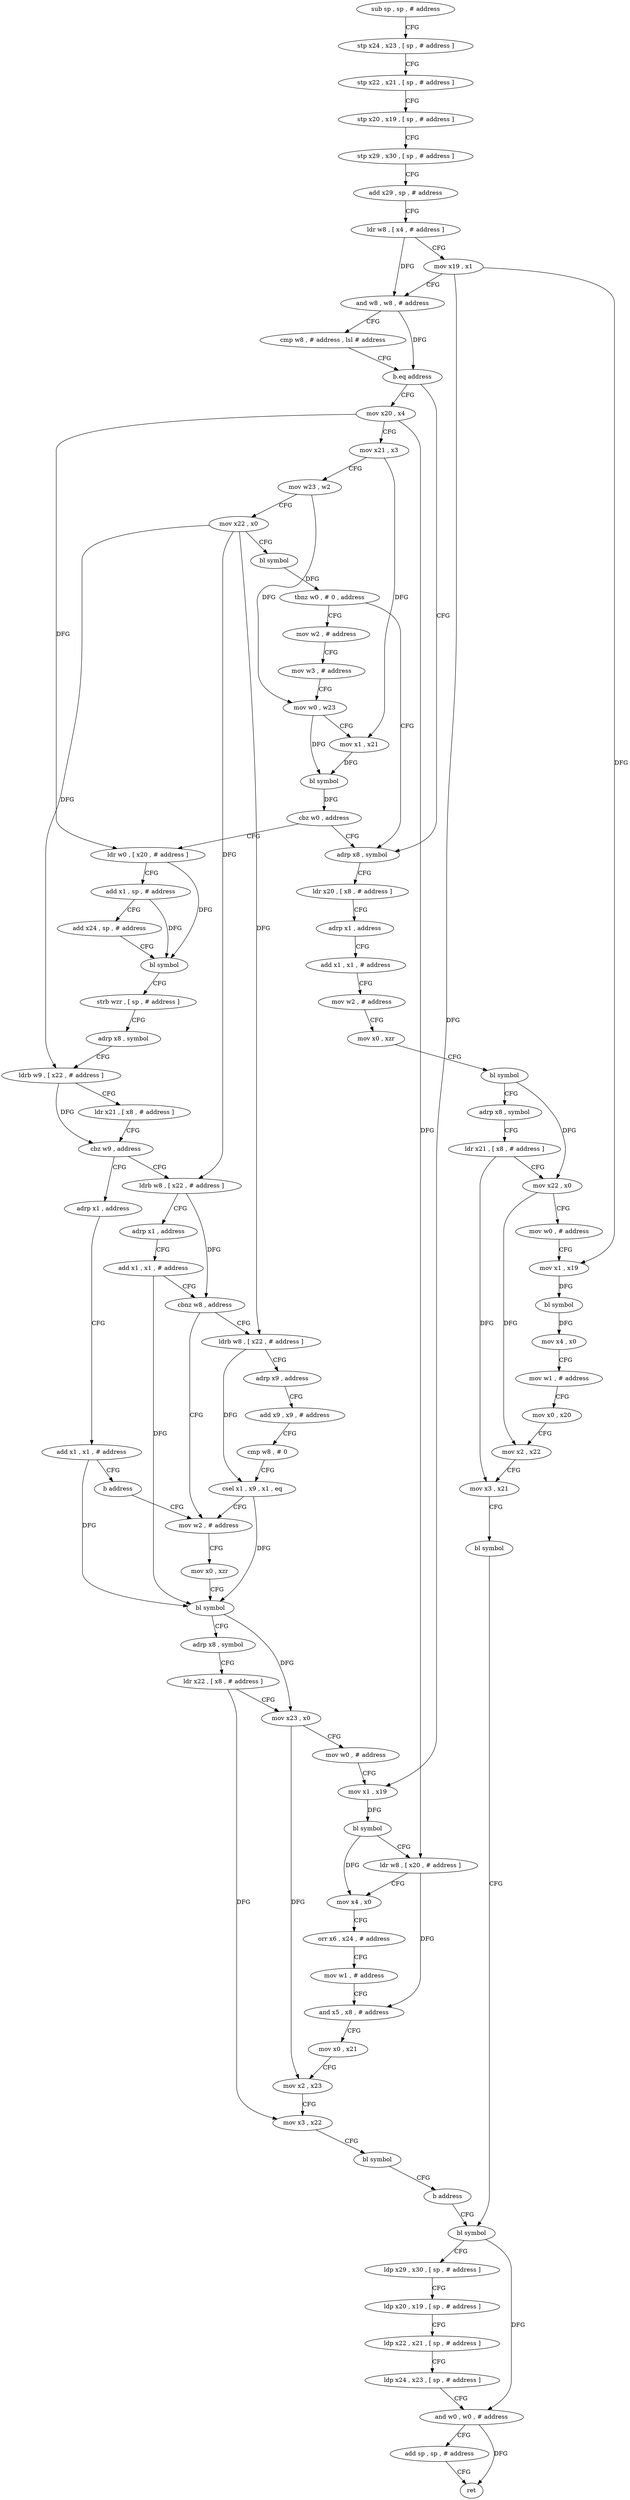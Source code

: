 digraph "func" {
"4225492" [label = "sub sp , sp , # address" ]
"4225496" [label = "stp x24 , x23 , [ sp , # address ]" ]
"4225500" [label = "stp x22 , x21 , [ sp , # address ]" ]
"4225504" [label = "stp x20 , x19 , [ sp , # address ]" ]
"4225508" [label = "stp x29 , x30 , [ sp , # address ]" ]
"4225512" [label = "add x29 , sp , # address" ]
"4225516" [label = "ldr w8 , [ x4 , # address ]" ]
"4225520" [label = "mov x19 , x1" ]
"4225524" [label = "and w8 , w8 , # address" ]
"4225528" [label = "cmp w8 , # address , lsl # address" ]
"4225532" [label = "b.eq address" ]
"4225632" [label = "adrp x8 , symbol" ]
"4225536" [label = "mov x20 , x4" ]
"4225636" [label = "ldr x20 , [ x8 , # address ]" ]
"4225640" [label = "adrp x1 , address" ]
"4225644" [label = "add x1 , x1 , # address" ]
"4225648" [label = "mov w2 , # address" ]
"4225652" [label = "mov x0 , xzr" ]
"4225656" [label = "bl symbol" ]
"4225660" [label = "adrp x8 , symbol" ]
"4225664" [label = "ldr x21 , [ x8 , # address ]" ]
"4225668" [label = "mov x22 , x0" ]
"4225672" [label = "mov w0 , # address" ]
"4225676" [label = "mov x1 , x19" ]
"4225680" [label = "bl symbol" ]
"4225684" [label = "mov x4 , x0" ]
"4225688" [label = "mov w1 , # address" ]
"4225692" [label = "mov x0 , x20" ]
"4225696" [label = "mov x2 , x22" ]
"4225700" [label = "mov x3 , x21" ]
"4225704" [label = "bl symbol" ]
"4225708" [label = "bl symbol" ]
"4225540" [label = "mov x21 , x3" ]
"4225544" [label = "mov w23 , w2" ]
"4225548" [label = "mov x22 , x0" ]
"4225552" [label = "bl symbol" ]
"4225556" [label = "tbnz w0 , # 0 , address" ]
"4225560" [label = "mov w2 , # address" ]
"4225564" [label = "mov w3 , # address" ]
"4225568" [label = "mov w0 , w23" ]
"4225572" [label = "mov x1 , x21" ]
"4225576" [label = "bl symbol" ]
"4225580" [label = "cbz w0 , address" ]
"4225584" [label = "ldr w0 , [ x20 , # address ]" ]
"4225588" [label = "add x1 , sp , # address" ]
"4225592" [label = "add x24 , sp , # address" ]
"4225596" [label = "bl symbol" ]
"4225600" [label = "strb wzr , [ sp , # address ]" ]
"4225604" [label = "adrp x8 , symbol" ]
"4225608" [label = "ldrb w9 , [ x22 , # address ]" ]
"4225612" [label = "ldr x21 , [ x8 , # address ]" ]
"4225616" [label = "cbz w9 , address" ]
"4225740" [label = "ldrb w8 , [ x22 , # address ]" ]
"4225620" [label = "adrp x1 , address" ]
"4225744" [label = "adrp x1 , address" ]
"4225748" [label = "add x1 , x1 , # address" ]
"4225752" [label = "cbnz w8 , address" ]
"4225776" [label = "mov w2 , # address" ]
"4225756" [label = "ldrb w8 , [ x22 , # address ]" ]
"4225624" [label = "add x1 , x1 , # address" ]
"4225628" [label = "b address" ]
"4225780" [label = "mov x0 , xzr" ]
"4225784" [label = "bl symbol" ]
"4225788" [label = "adrp x8 , symbol" ]
"4225792" [label = "ldr x22 , [ x8 , # address ]" ]
"4225796" [label = "mov x23 , x0" ]
"4225800" [label = "mov w0 , # address" ]
"4225804" [label = "mov x1 , x19" ]
"4225808" [label = "bl symbol" ]
"4225812" [label = "ldr w8 , [ x20 , # address ]" ]
"4225816" [label = "mov x4 , x0" ]
"4225820" [label = "orr x6 , x24 , # address" ]
"4225824" [label = "mov w1 , # address" ]
"4225828" [label = "and x5 , x8 , # address" ]
"4225832" [label = "mov x0 , x21" ]
"4225836" [label = "mov x2 , x23" ]
"4225840" [label = "mov x3 , x22" ]
"4225844" [label = "bl symbol" ]
"4225848" [label = "b address" ]
"4225760" [label = "adrp x9 , address" ]
"4225764" [label = "add x9 , x9 , # address" ]
"4225768" [label = "cmp w8 , # 0" ]
"4225772" [label = "csel x1 , x9 , x1 , eq" ]
"4225712" [label = "ldp x29 , x30 , [ sp , # address ]" ]
"4225716" [label = "ldp x20 , x19 , [ sp , # address ]" ]
"4225720" [label = "ldp x22 , x21 , [ sp , # address ]" ]
"4225724" [label = "ldp x24 , x23 , [ sp , # address ]" ]
"4225728" [label = "and w0 , w0 , # address" ]
"4225732" [label = "add sp , sp , # address" ]
"4225736" [label = "ret" ]
"4225492" -> "4225496" [ label = "CFG" ]
"4225496" -> "4225500" [ label = "CFG" ]
"4225500" -> "4225504" [ label = "CFG" ]
"4225504" -> "4225508" [ label = "CFG" ]
"4225508" -> "4225512" [ label = "CFG" ]
"4225512" -> "4225516" [ label = "CFG" ]
"4225516" -> "4225520" [ label = "CFG" ]
"4225516" -> "4225524" [ label = "DFG" ]
"4225520" -> "4225524" [ label = "CFG" ]
"4225520" -> "4225676" [ label = "DFG" ]
"4225520" -> "4225804" [ label = "DFG" ]
"4225524" -> "4225528" [ label = "CFG" ]
"4225524" -> "4225532" [ label = "DFG" ]
"4225528" -> "4225532" [ label = "CFG" ]
"4225532" -> "4225632" [ label = "CFG" ]
"4225532" -> "4225536" [ label = "CFG" ]
"4225632" -> "4225636" [ label = "CFG" ]
"4225536" -> "4225540" [ label = "CFG" ]
"4225536" -> "4225584" [ label = "DFG" ]
"4225536" -> "4225812" [ label = "DFG" ]
"4225636" -> "4225640" [ label = "CFG" ]
"4225640" -> "4225644" [ label = "CFG" ]
"4225644" -> "4225648" [ label = "CFG" ]
"4225648" -> "4225652" [ label = "CFG" ]
"4225652" -> "4225656" [ label = "CFG" ]
"4225656" -> "4225660" [ label = "CFG" ]
"4225656" -> "4225668" [ label = "DFG" ]
"4225660" -> "4225664" [ label = "CFG" ]
"4225664" -> "4225668" [ label = "CFG" ]
"4225664" -> "4225700" [ label = "DFG" ]
"4225668" -> "4225672" [ label = "CFG" ]
"4225668" -> "4225696" [ label = "DFG" ]
"4225672" -> "4225676" [ label = "CFG" ]
"4225676" -> "4225680" [ label = "DFG" ]
"4225680" -> "4225684" [ label = "DFG" ]
"4225684" -> "4225688" [ label = "CFG" ]
"4225688" -> "4225692" [ label = "CFG" ]
"4225692" -> "4225696" [ label = "CFG" ]
"4225696" -> "4225700" [ label = "CFG" ]
"4225700" -> "4225704" [ label = "CFG" ]
"4225704" -> "4225708" [ label = "CFG" ]
"4225708" -> "4225712" [ label = "CFG" ]
"4225708" -> "4225728" [ label = "DFG" ]
"4225540" -> "4225544" [ label = "CFG" ]
"4225540" -> "4225572" [ label = "DFG" ]
"4225544" -> "4225548" [ label = "CFG" ]
"4225544" -> "4225568" [ label = "DFG" ]
"4225548" -> "4225552" [ label = "CFG" ]
"4225548" -> "4225608" [ label = "DFG" ]
"4225548" -> "4225740" [ label = "DFG" ]
"4225548" -> "4225756" [ label = "DFG" ]
"4225552" -> "4225556" [ label = "DFG" ]
"4225556" -> "4225632" [ label = "CFG" ]
"4225556" -> "4225560" [ label = "CFG" ]
"4225560" -> "4225564" [ label = "CFG" ]
"4225564" -> "4225568" [ label = "CFG" ]
"4225568" -> "4225572" [ label = "CFG" ]
"4225568" -> "4225576" [ label = "DFG" ]
"4225572" -> "4225576" [ label = "DFG" ]
"4225576" -> "4225580" [ label = "DFG" ]
"4225580" -> "4225632" [ label = "CFG" ]
"4225580" -> "4225584" [ label = "CFG" ]
"4225584" -> "4225588" [ label = "CFG" ]
"4225584" -> "4225596" [ label = "DFG" ]
"4225588" -> "4225592" [ label = "CFG" ]
"4225588" -> "4225596" [ label = "DFG" ]
"4225592" -> "4225596" [ label = "CFG" ]
"4225596" -> "4225600" [ label = "CFG" ]
"4225600" -> "4225604" [ label = "CFG" ]
"4225604" -> "4225608" [ label = "CFG" ]
"4225608" -> "4225612" [ label = "CFG" ]
"4225608" -> "4225616" [ label = "DFG" ]
"4225612" -> "4225616" [ label = "CFG" ]
"4225616" -> "4225740" [ label = "CFG" ]
"4225616" -> "4225620" [ label = "CFG" ]
"4225740" -> "4225744" [ label = "CFG" ]
"4225740" -> "4225752" [ label = "DFG" ]
"4225620" -> "4225624" [ label = "CFG" ]
"4225744" -> "4225748" [ label = "CFG" ]
"4225748" -> "4225752" [ label = "CFG" ]
"4225748" -> "4225784" [ label = "DFG" ]
"4225752" -> "4225776" [ label = "CFG" ]
"4225752" -> "4225756" [ label = "CFG" ]
"4225776" -> "4225780" [ label = "CFG" ]
"4225756" -> "4225760" [ label = "CFG" ]
"4225756" -> "4225772" [ label = "DFG" ]
"4225624" -> "4225628" [ label = "CFG" ]
"4225624" -> "4225784" [ label = "DFG" ]
"4225628" -> "4225776" [ label = "CFG" ]
"4225780" -> "4225784" [ label = "CFG" ]
"4225784" -> "4225788" [ label = "CFG" ]
"4225784" -> "4225796" [ label = "DFG" ]
"4225788" -> "4225792" [ label = "CFG" ]
"4225792" -> "4225796" [ label = "CFG" ]
"4225792" -> "4225840" [ label = "DFG" ]
"4225796" -> "4225800" [ label = "CFG" ]
"4225796" -> "4225836" [ label = "DFG" ]
"4225800" -> "4225804" [ label = "CFG" ]
"4225804" -> "4225808" [ label = "DFG" ]
"4225808" -> "4225812" [ label = "CFG" ]
"4225808" -> "4225816" [ label = "DFG" ]
"4225812" -> "4225816" [ label = "CFG" ]
"4225812" -> "4225828" [ label = "DFG" ]
"4225816" -> "4225820" [ label = "CFG" ]
"4225820" -> "4225824" [ label = "CFG" ]
"4225824" -> "4225828" [ label = "CFG" ]
"4225828" -> "4225832" [ label = "CFG" ]
"4225832" -> "4225836" [ label = "CFG" ]
"4225836" -> "4225840" [ label = "CFG" ]
"4225840" -> "4225844" [ label = "CFG" ]
"4225844" -> "4225848" [ label = "CFG" ]
"4225848" -> "4225708" [ label = "CFG" ]
"4225760" -> "4225764" [ label = "CFG" ]
"4225764" -> "4225768" [ label = "CFG" ]
"4225768" -> "4225772" [ label = "CFG" ]
"4225772" -> "4225776" [ label = "CFG" ]
"4225772" -> "4225784" [ label = "DFG" ]
"4225712" -> "4225716" [ label = "CFG" ]
"4225716" -> "4225720" [ label = "CFG" ]
"4225720" -> "4225724" [ label = "CFG" ]
"4225724" -> "4225728" [ label = "CFG" ]
"4225728" -> "4225732" [ label = "CFG" ]
"4225728" -> "4225736" [ label = "DFG" ]
"4225732" -> "4225736" [ label = "CFG" ]
}
